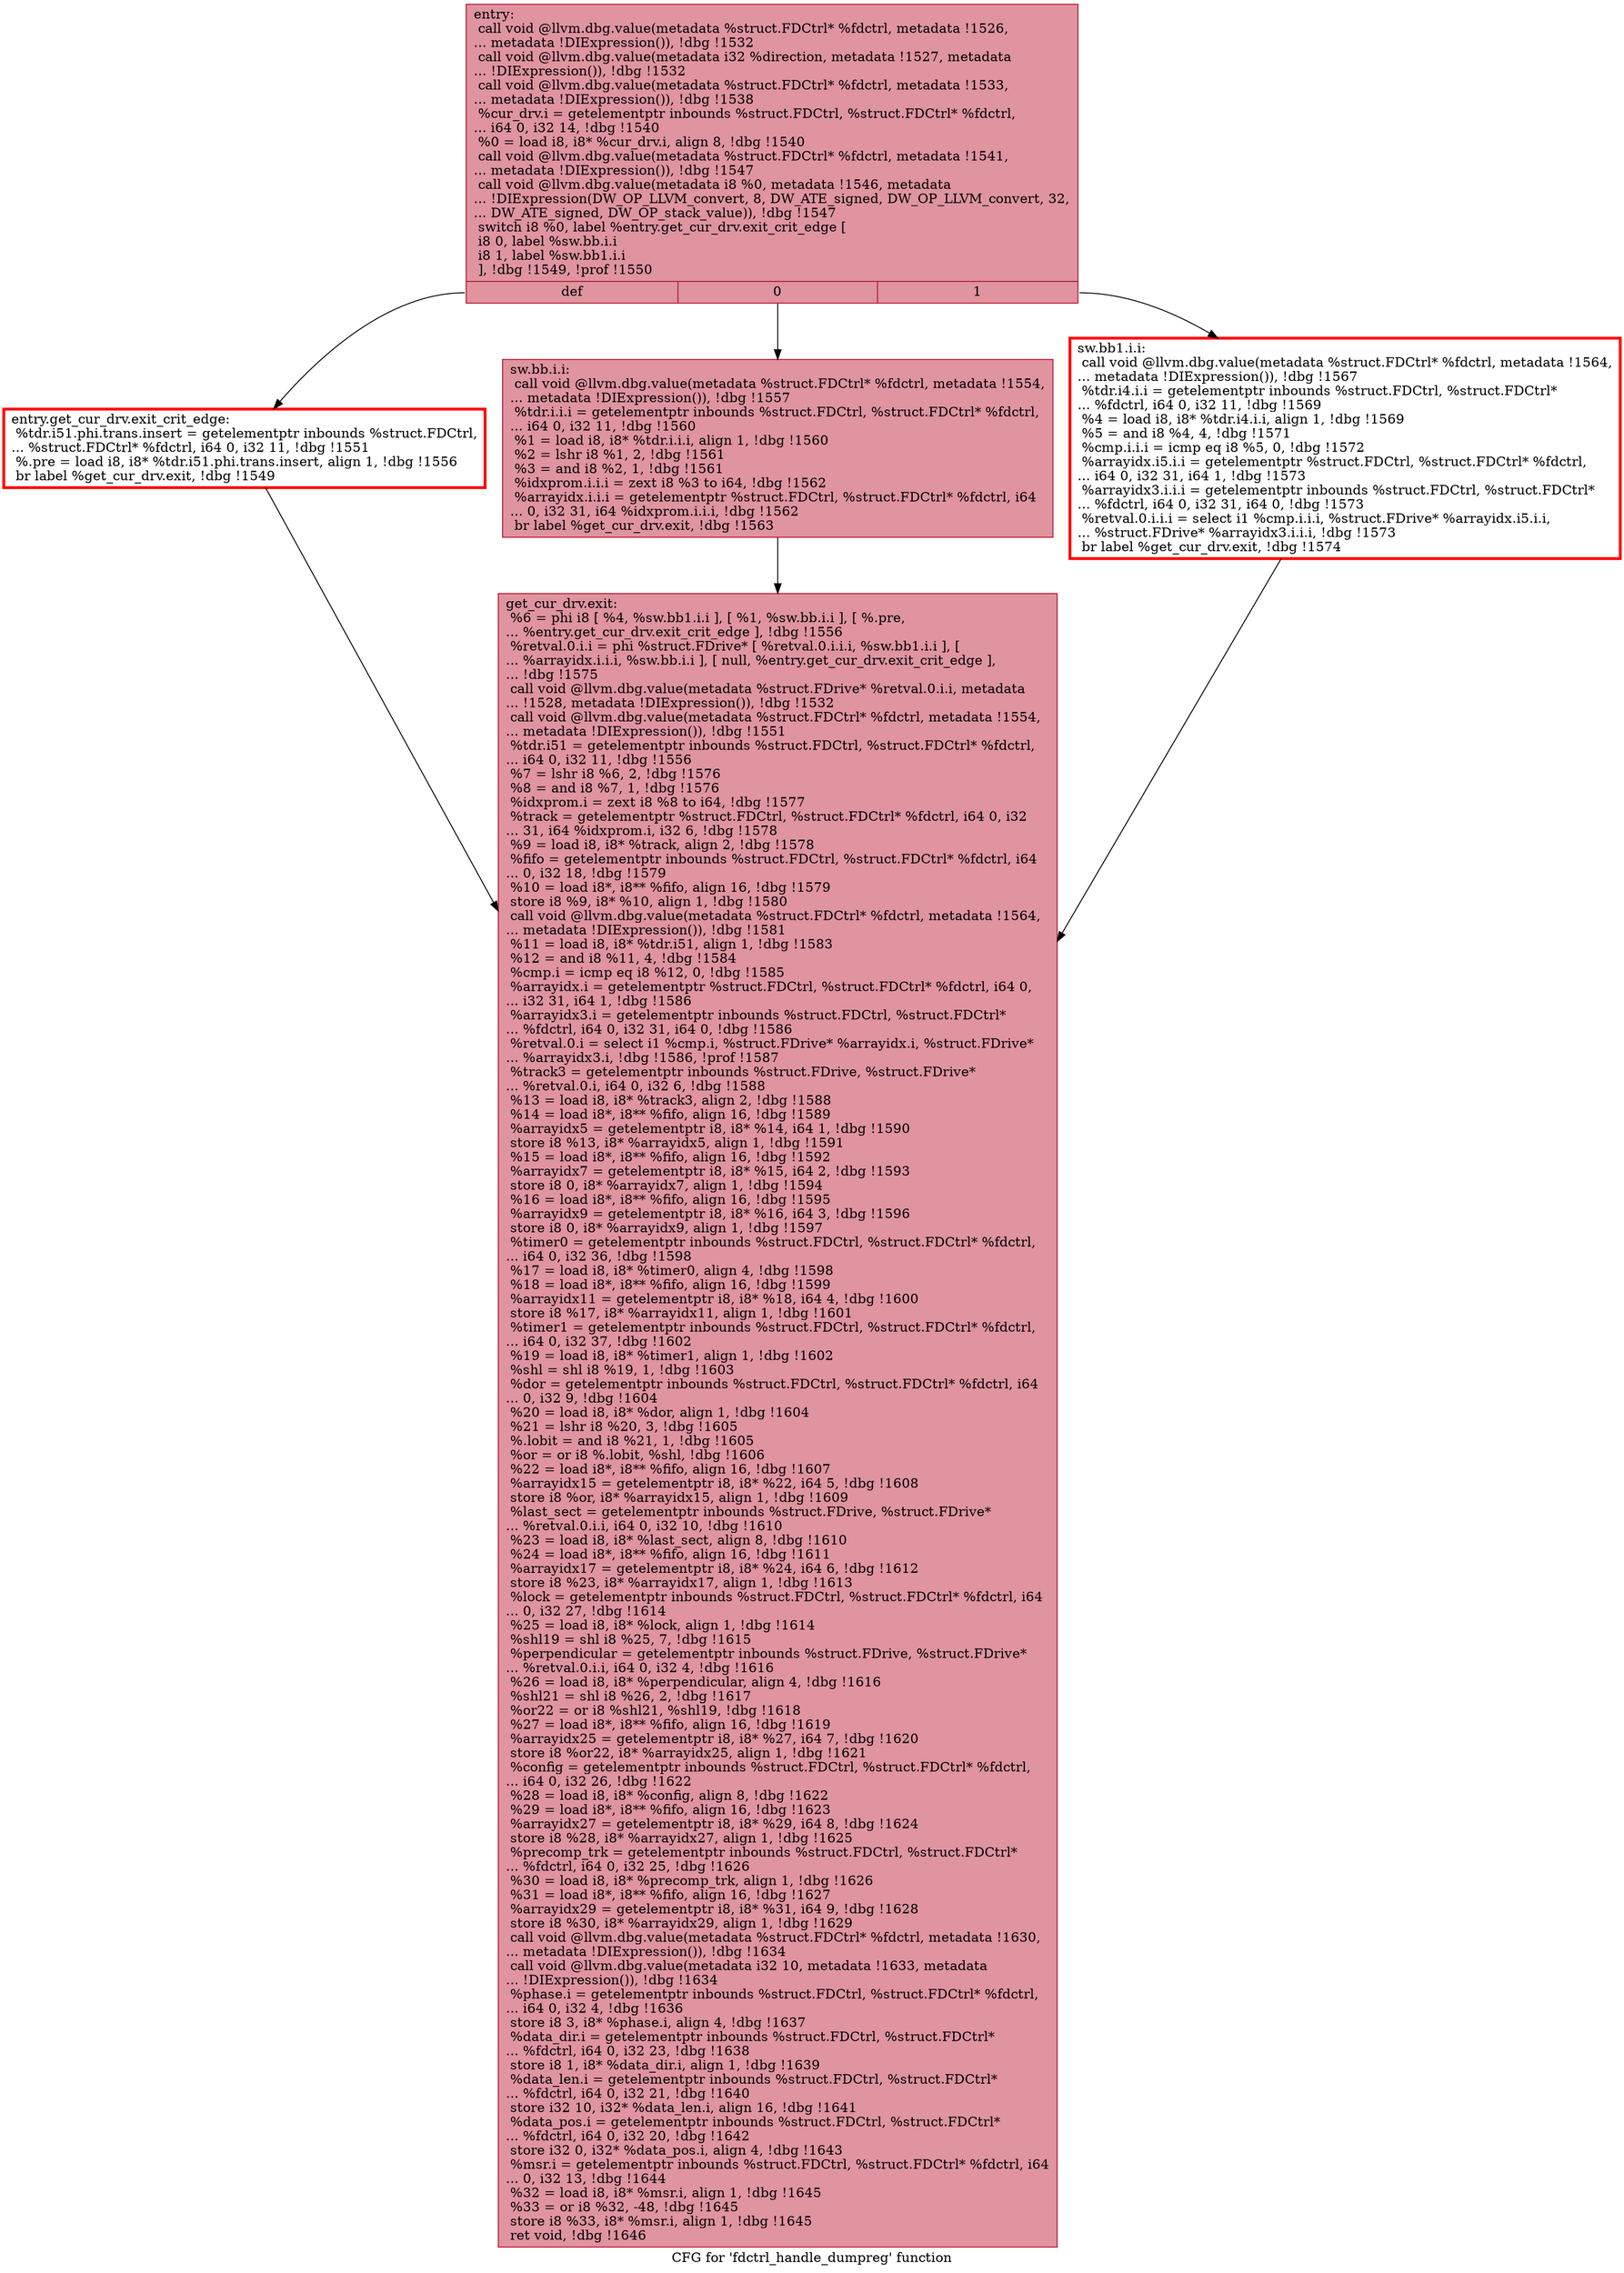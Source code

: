 digraph "CFG for 'fdctrl_handle_dumpreg' function" {
	label="CFG for 'fdctrl_handle_dumpreg' function";

	Node0x55f141196950 [shape=record,color="#b70d28ff", style=filled, fillcolor="#b70d2870",label="{entry:\l  call void @llvm.dbg.value(metadata %struct.FDCtrl* %fdctrl, metadata !1526,\l... metadata !DIExpression()), !dbg !1532\l  call void @llvm.dbg.value(metadata i32 %direction, metadata !1527, metadata\l... !DIExpression()), !dbg !1532\l  call void @llvm.dbg.value(metadata %struct.FDCtrl* %fdctrl, metadata !1533,\l... metadata !DIExpression()), !dbg !1538\l  %cur_drv.i = getelementptr inbounds %struct.FDCtrl, %struct.FDCtrl* %fdctrl,\l... i64 0, i32 14, !dbg !1540\l  %0 = load i8, i8* %cur_drv.i, align 8, !dbg !1540\l  call void @llvm.dbg.value(metadata %struct.FDCtrl* %fdctrl, metadata !1541,\l... metadata !DIExpression()), !dbg !1547\l  call void @llvm.dbg.value(metadata i8 %0, metadata !1546, metadata\l... !DIExpression(DW_OP_LLVM_convert, 8, DW_ATE_signed, DW_OP_LLVM_convert, 32,\l... DW_ATE_signed, DW_OP_stack_value)), !dbg !1547\l  switch i8 %0, label %entry.get_cur_drv.exit_crit_edge [\l    i8 0, label %sw.bb.i.i\l    i8 1, label %sw.bb1.i.i\l  ], !dbg !1549, !prof !1550\l|{<s0>def|<s1>0|<s2>1}}"];
	Node0x55f141196950:s0 -> Node0x55f14104d360;
	Node0x55f141196950:s1 -> Node0x55f141189560;
	Node0x55f141196950:s2 -> Node0x55f1410766e0;
	Node0x55f14104d360 [shape=record,penwidth=3.0, color="red",label="{entry.get_cur_drv.exit_crit_edge:                 \l  %tdr.i51.phi.trans.insert = getelementptr inbounds %struct.FDCtrl,\l... %struct.FDCtrl* %fdctrl, i64 0, i32 11, !dbg !1551\l  %.pre = load i8, i8* %tdr.i51.phi.trans.insert, align 1, !dbg !1556\l  br label %get_cur_drv.exit, !dbg !1549\l}"];
	Node0x55f14104d360 -> Node0x55f141180940;
	Node0x55f141189560 [shape=record,color="#b70d28ff", style=filled, fillcolor="#b70d2870",label="{sw.bb.i.i:                                        \l  call void @llvm.dbg.value(metadata %struct.FDCtrl* %fdctrl, metadata !1554,\l... metadata !DIExpression()), !dbg !1557\l  %tdr.i.i.i = getelementptr inbounds %struct.FDCtrl, %struct.FDCtrl* %fdctrl,\l... i64 0, i32 11, !dbg !1560\l  %1 = load i8, i8* %tdr.i.i.i, align 1, !dbg !1560\l  %2 = lshr i8 %1, 2, !dbg !1561\l  %3 = and i8 %2, 1, !dbg !1561\l  %idxprom.i.i.i = zext i8 %3 to i64, !dbg !1562\l  %arrayidx.i.i.i = getelementptr %struct.FDCtrl, %struct.FDCtrl* %fdctrl, i64\l... 0, i32 31, i64 %idxprom.i.i.i, !dbg !1562\l  br label %get_cur_drv.exit, !dbg !1563\l}"];
	Node0x55f141189560 -> Node0x55f141180940;
	Node0x55f1410766e0 [shape=record,penwidth=3.0, color="red",label="{sw.bb1.i.i:                                       \l  call void @llvm.dbg.value(metadata %struct.FDCtrl* %fdctrl, metadata !1564,\l... metadata !DIExpression()), !dbg !1567\l  %tdr.i4.i.i = getelementptr inbounds %struct.FDCtrl, %struct.FDCtrl*\l... %fdctrl, i64 0, i32 11, !dbg !1569\l  %4 = load i8, i8* %tdr.i4.i.i, align 1, !dbg !1569\l  %5 = and i8 %4, 4, !dbg !1571\l  %cmp.i.i.i = icmp eq i8 %5, 0, !dbg !1572\l  %arrayidx.i5.i.i = getelementptr %struct.FDCtrl, %struct.FDCtrl* %fdctrl,\l... i64 0, i32 31, i64 1, !dbg !1573\l  %arrayidx3.i.i.i = getelementptr inbounds %struct.FDCtrl, %struct.FDCtrl*\l... %fdctrl, i64 0, i32 31, i64 0, !dbg !1573\l  %retval.0.i.i.i = select i1 %cmp.i.i.i, %struct.FDrive* %arrayidx.i5.i.i,\l... %struct.FDrive* %arrayidx3.i.i.i, !dbg !1573\l  br label %get_cur_drv.exit, !dbg !1574\l}"];
	Node0x55f1410766e0 -> Node0x55f141180940;
	Node0x55f141180940 [shape=record,color="#b70d28ff", style=filled, fillcolor="#b70d2870",label="{get_cur_drv.exit:                                 \l  %6 = phi i8 [ %4, %sw.bb1.i.i ], [ %1, %sw.bb.i.i ], [ %.pre,\l... %entry.get_cur_drv.exit_crit_edge ], !dbg !1556\l  %retval.0.i.i = phi %struct.FDrive* [ %retval.0.i.i.i, %sw.bb1.i.i ], [\l... %arrayidx.i.i.i, %sw.bb.i.i ], [ null, %entry.get_cur_drv.exit_crit_edge ],\l... !dbg !1575\l  call void @llvm.dbg.value(metadata %struct.FDrive* %retval.0.i.i, metadata\l... !1528, metadata !DIExpression()), !dbg !1532\l  call void @llvm.dbg.value(metadata %struct.FDCtrl* %fdctrl, metadata !1554,\l... metadata !DIExpression()), !dbg !1551\l  %tdr.i51 = getelementptr inbounds %struct.FDCtrl, %struct.FDCtrl* %fdctrl,\l... i64 0, i32 11, !dbg !1556\l  %7 = lshr i8 %6, 2, !dbg !1576\l  %8 = and i8 %7, 1, !dbg !1576\l  %idxprom.i = zext i8 %8 to i64, !dbg !1577\l  %track = getelementptr %struct.FDCtrl, %struct.FDCtrl* %fdctrl, i64 0, i32\l... 31, i64 %idxprom.i, i32 6, !dbg !1578\l  %9 = load i8, i8* %track, align 2, !dbg !1578\l  %fifo = getelementptr inbounds %struct.FDCtrl, %struct.FDCtrl* %fdctrl, i64\l... 0, i32 18, !dbg !1579\l  %10 = load i8*, i8** %fifo, align 16, !dbg !1579\l  store i8 %9, i8* %10, align 1, !dbg !1580\l  call void @llvm.dbg.value(metadata %struct.FDCtrl* %fdctrl, metadata !1564,\l... metadata !DIExpression()), !dbg !1581\l  %11 = load i8, i8* %tdr.i51, align 1, !dbg !1583\l  %12 = and i8 %11, 4, !dbg !1584\l  %cmp.i = icmp eq i8 %12, 0, !dbg !1585\l  %arrayidx.i = getelementptr %struct.FDCtrl, %struct.FDCtrl* %fdctrl, i64 0,\l... i32 31, i64 1, !dbg !1586\l  %arrayidx3.i = getelementptr inbounds %struct.FDCtrl, %struct.FDCtrl*\l... %fdctrl, i64 0, i32 31, i64 0, !dbg !1586\l  %retval.0.i = select i1 %cmp.i, %struct.FDrive* %arrayidx.i, %struct.FDrive*\l... %arrayidx3.i, !dbg !1586, !prof !1587\l  %track3 = getelementptr inbounds %struct.FDrive, %struct.FDrive*\l... %retval.0.i, i64 0, i32 6, !dbg !1588\l  %13 = load i8, i8* %track3, align 2, !dbg !1588\l  %14 = load i8*, i8** %fifo, align 16, !dbg !1589\l  %arrayidx5 = getelementptr i8, i8* %14, i64 1, !dbg !1590\l  store i8 %13, i8* %arrayidx5, align 1, !dbg !1591\l  %15 = load i8*, i8** %fifo, align 16, !dbg !1592\l  %arrayidx7 = getelementptr i8, i8* %15, i64 2, !dbg !1593\l  store i8 0, i8* %arrayidx7, align 1, !dbg !1594\l  %16 = load i8*, i8** %fifo, align 16, !dbg !1595\l  %arrayidx9 = getelementptr i8, i8* %16, i64 3, !dbg !1596\l  store i8 0, i8* %arrayidx9, align 1, !dbg !1597\l  %timer0 = getelementptr inbounds %struct.FDCtrl, %struct.FDCtrl* %fdctrl,\l... i64 0, i32 36, !dbg !1598\l  %17 = load i8, i8* %timer0, align 4, !dbg !1598\l  %18 = load i8*, i8** %fifo, align 16, !dbg !1599\l  %arrayidx11 = getelementptr i8, i8* %18, i64 4, !dbg !1600\l  store i8 %17, i8* %arrayidx11, align 1, !dbg !1601\l  %timer1 = getelementptr inbounds %struct.FDCtrl, %struct.FDCtrl* %fdctrl,\l... i64 0, i32 37, !dbg !1602\l  %19 = load i8, i8* %timer1, align 1, !dbg !1602\l  %shl = shl i8 %19, 1, !dbg !1603\l  %dor = getelementptr inbounds %struct.FDCtrl, %struct.FDCtrl* %fdctrl, i64\l... 0, i32 9, !dbg !1604\l  %20 = load i8, i8* %dor, align 1, !dbg !1604\l  %21 = lshr i8 %20, 3, !dbg !1605\l  %.lobit = and i8 %21, 1, !dbg !1605\l  %or = or i8 %.lobit, %shl, !dbg !1606\l  %22 = load i8*, i8** %fifo, align 16, !dbg !1607\l  %arrayidx15 = getelementptr i8, i8* %22, i64 5, !dbg !1608\l  store i8 %or, i8* %arrayidx15, align 1, !dbg !1609\l  %last_sect = getelementptr inbounds %struct.FDrive, %struct.FDrive*\l... %retval.0.i.i, i64 0, i32 10, !dbg !1610\l  %23 = load i8, i8* %last_sect, align 8, !dbg !1610\l  %24 = load i8*, i8** %fifo, align 16, !dbg !1611\l  %arrayidx17 = getelementptr i8, i8* %24, i64 6, !dbg !1612\l  store i8 %23, i8* %arrayidx17, align 1, !dbg !1613\l  %lock = getelementptr inbounds %struct.FDCtrl, %struct.FDCtrl* %fdctrl, i64\l... 0, i32 27, !dbg !1614\l  %25 = load i8, i8* %lock, align 1, !dbg !1614\l  %shl19 = shl i8 %25, 7, !dbg !1615\l  %perpendicular = getelementptr inbounds %struct.FDrive, %struct.FDrive*\l... %retval.0.i.i, i64 0, i32 4, !dbg !1616\l  %26 = load i8, i8* %perpendicular, align 4, !dbg !1616\l  %shl21 = shl i8 %26, 2, !dbg !1617\l  %or22 = or i8 %shl21, %shl19, !dbg !1618\l  %27 = load i8*, i8** %fifo, align 16, !dbg !1619\l  %arrayidx25 = getelementptr i8, i8* %27, i64 7, !dbg !1620\l  store i8 %or22, i8* %arrayidx25, align 1, !dbg !1621\l  %config = getelementptr inbounds %struct.FDCtrl, %struct.FDCtrl* %fdctrl,\l... i64 0, i32 26, !dbg !1622\l  %28 = load i8, i8* %config, align 8, !dbg !1622\l  %29 = load i8*, i8** %fifo, align 16, !dbg !1623\l  %arrayidx27 = getelementptr i8, i8* %29, i64 8, !dbg !1624\l  store i8 %28, i8* %arrayidx27, align 1, !dbg !1625\l  %precomp_trk = getelementptr inbounds %struct.FDCtrl, %struct.FDCtrl*\l... %fdctrl, i64 0, i32 25, !dbg !1626\l  %30 = load i8, i8* %precomp_trk, align 1, !dbg !1626\l  %31 = load i8*, i8** %fifo, align 16, !dbg !1627\l  %arrayidx29 = getelementptr i8, i8* %31, i64 9, !dbg !1628\l  store i8 %30, i8* %arrayidx29, align 1, !dbg !1629\l  call void @llvm.dbg.value(metadata %struct.FDCtrl* %fdctrl, metadata !1630,\l... metadata !DIExpression()), !dbg !1634\l  call void @llvm.dbg.value(metadata i32 10, metadata !1633, metadata\l... !DIExpression()), !dbg !1634\l  %phase.i = getelementptr inbounds %struct.FDCtrl, %struct.FDCtrl* %fdctrl,\l... i64 0, i32 4, !dbg !1636\l  store i8 3, i8* %phase.i, align 4, !dbg !1637\l  %data_dir.i = getelementptr inbounds %struct.FDCtrl, %struct.FDCtrl*\l... %fdctrl, i64 0, i32 23, !dbg !1638\l  store i8 1, i8* %data_dir.i, align 1, !dbg !1639\l  %data_len.i = getelementptr inbounds %struct.FDCtrl, %struct.FDCtrl*\l... %fdctrl, i64 0, i32 21, !dbg !1640\l  store i32 10, i32* %data_len.i, align 16, !dbg !1641\l  %data_pos.i = getelementptr inbounds %struct.FDCtrl, %struct.FDCtrl*\l... %fdctrl, i64 0, i32 20, !dbg !1642\l  store i32 0, i32* %data_pos.i, align 4, !dbg !1643\l  %msr.i = getelementptr inbounds %struct.FDCtrl, %struct.FDCtrl* %fdctrl, i64\l... 0, i32 13, !dbg !1644\l  %32 = load i8, i8* %msr.i, align 1, !dbg !1645\l  %33 = or i8 %32, -48, !dbg !1645\l  store i8 %33, i8* %msr.i, align 1, !dbg !1645\l  ret void, !dbg !1646\l}"];
}
